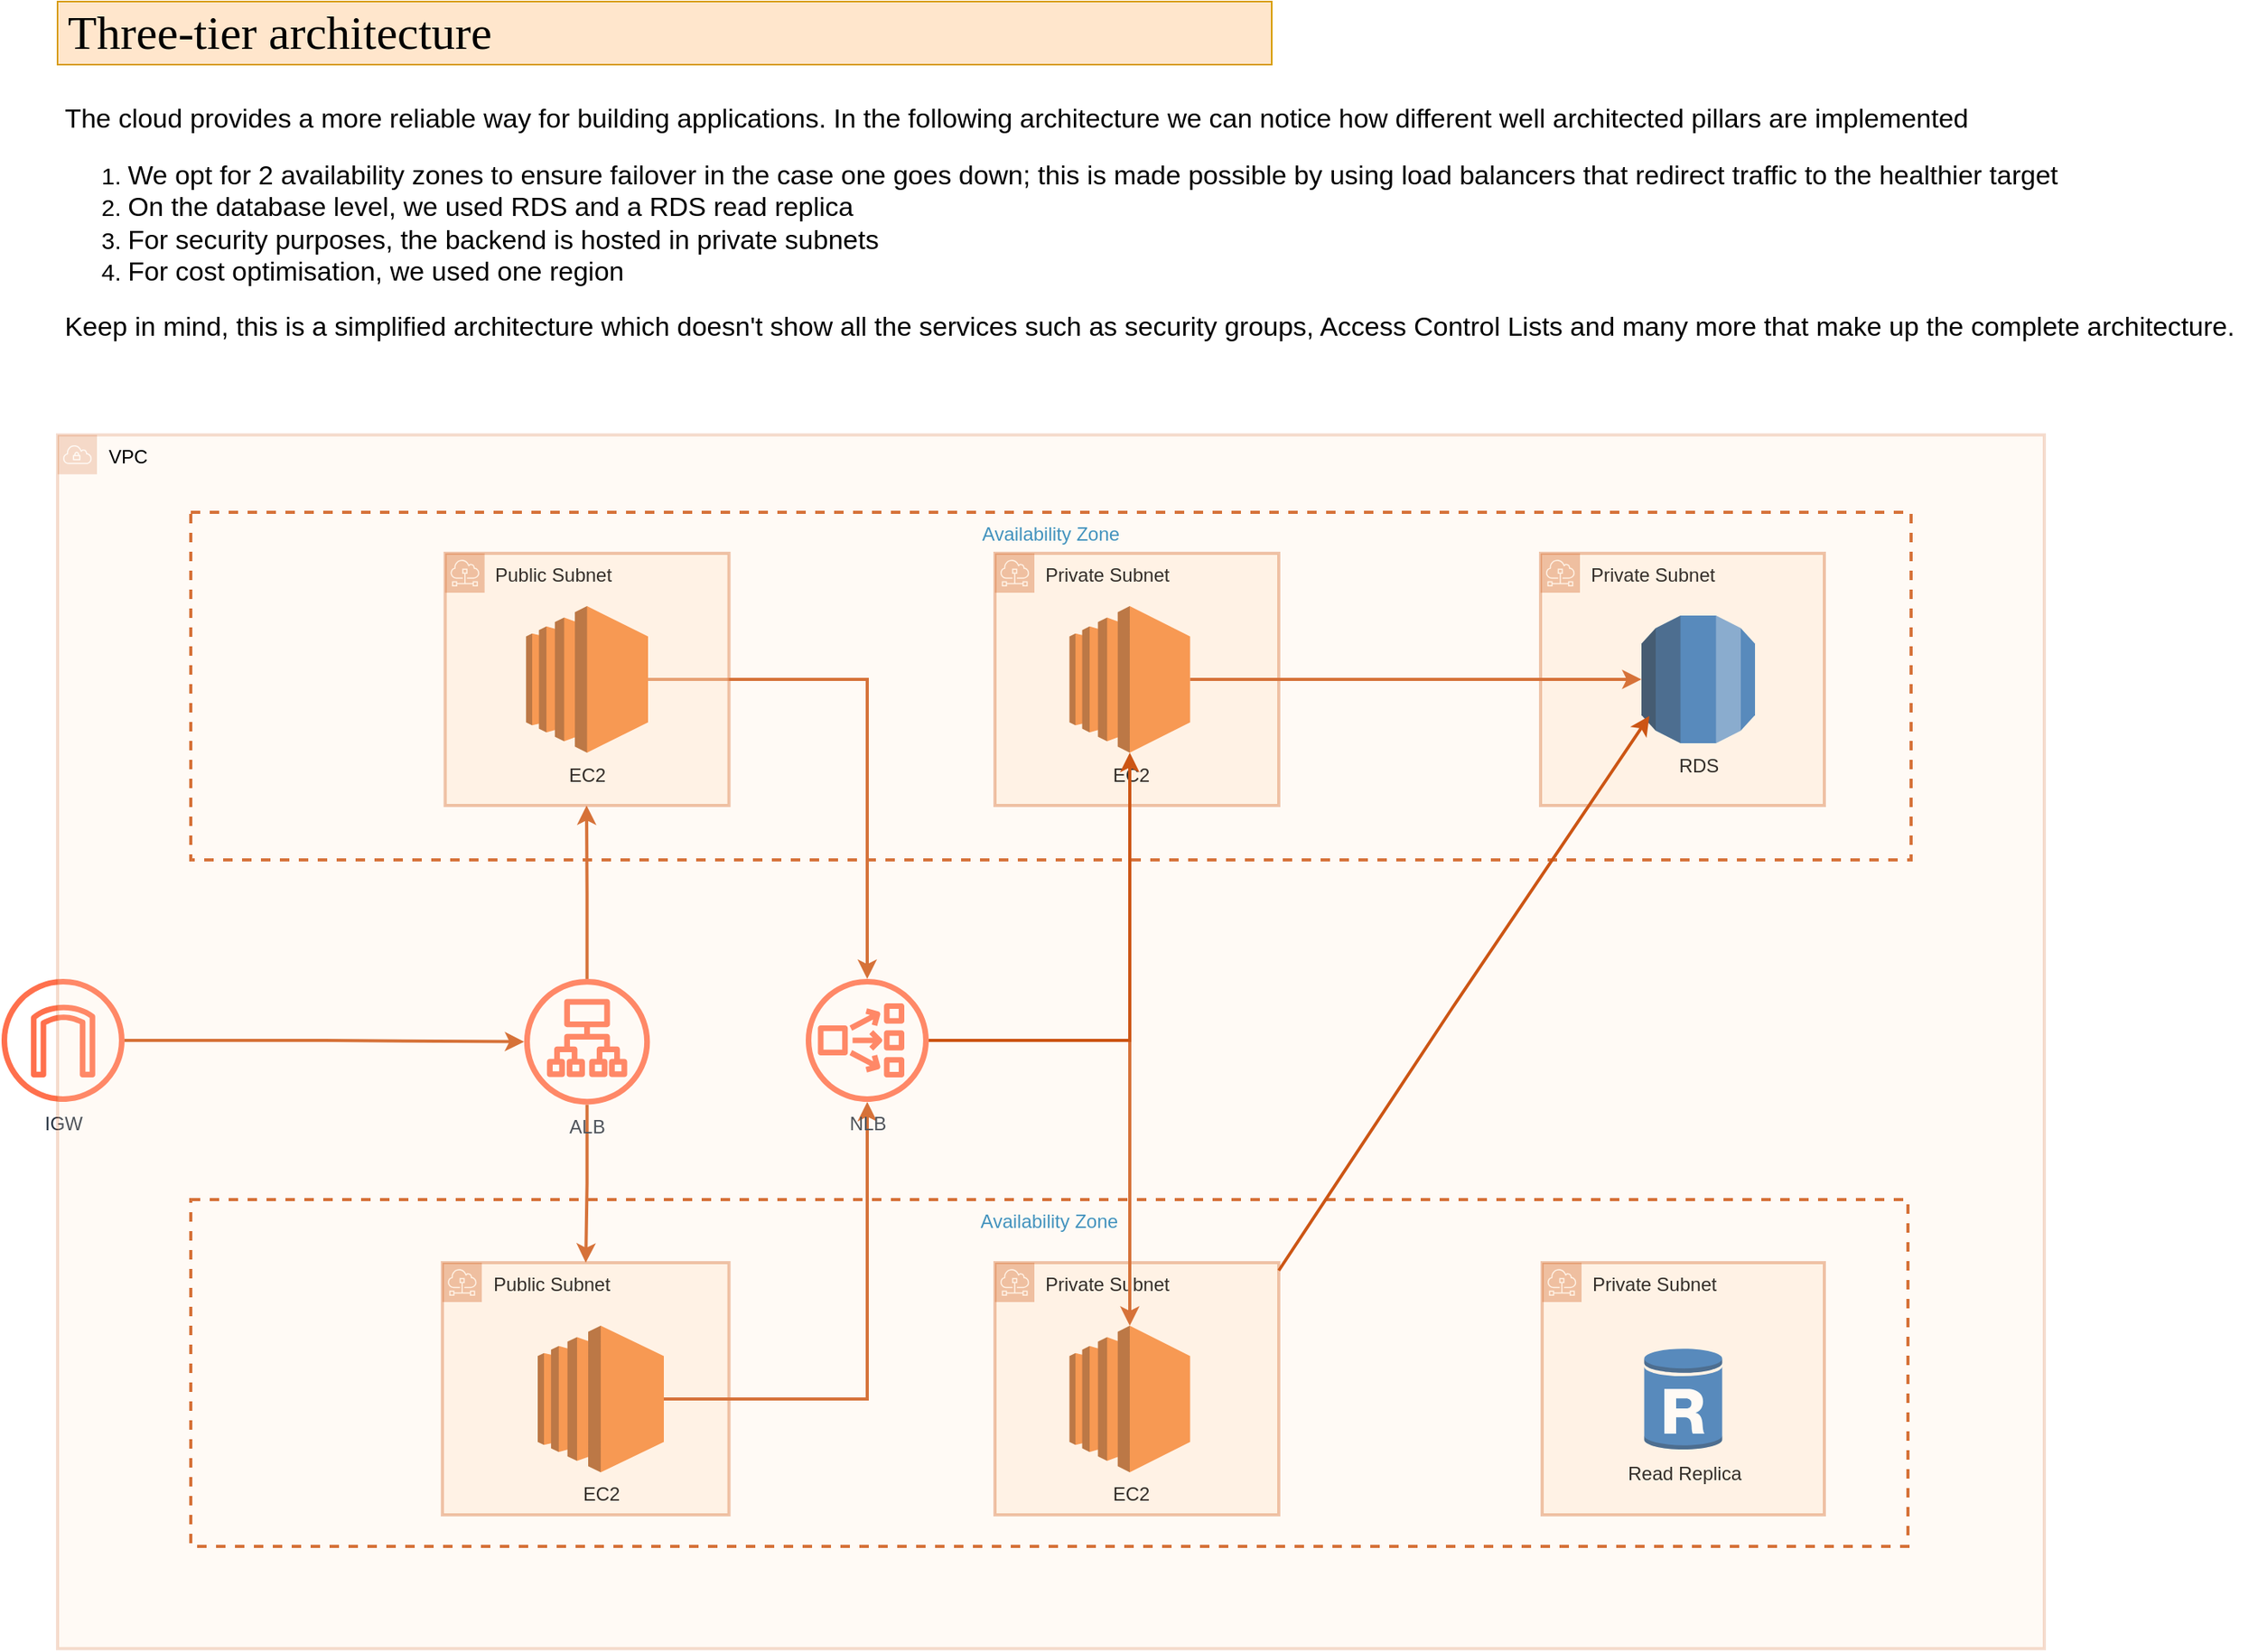 <mxfile version="27.0.2">
  <diagram name="Page-1" id="ldzm7Y-nWHicNAaMJIFn">
    <mxGraphModel dx="1377" dy="1181" grid="1" gridSize="10" guides="1" tooltips="1" connect="1" arrows="1" fold="1" page="1" pageScale="1" pageWidth="827" pageHeight="1169" math="0" shadow="0">
      <root>
        <mxCell id="0" />
        <mxCell id="1" parent="0" />
        <mxCell id="vjnEFEVDyO-W0rh-XOhO-59" style="edgeStyle=orthogonalEdgeStyle;rounded=0;orthogonalLoop=1;jettySize=auto;html=1;exitX=1;exitY=0.5;exitDx=0;exitDy=0;exitPerimeter=0;strokeWidth=2;strokeColor=light-dark(#cc5514, #EDEDED);" edge="1" parent="1" source="vjnEFEVDyO-W0rh-XOhO-6" target="vjnEFEVDyO-W0rh-XOhO-47">
          <mxGeometry relative="1" as="geometry" />
        </mxCell>
        <mxCell id="vjnEFEVDyO-W0rh-XOhO-3" value="Public Subnet" style="sketch=0;outlineConnect=0;html=1;whiteSpace=wrap;fontSize=12;fontStyle=0;shape=mxgraph.aws4.group;grIcon=mxgraph.aws4.group_subnet;strokeColor=light-dark(#cc5514, #EDEDED);fillColor=#ffe6cc;verticalAlign=top;align=left;spacingLeft=30;dashed=0;opacity=40;strokeOpacity=100;fillOpacity=100;strokeWidth=2;" vertex="1" parent="1">
          <mxGeometry x="1361.32" y="390" width="180" height="160" as="geometry" />
        </mxCell>
        <mxCell id="vjnEFEVDyO-W0rh-XOhO-6" value="EC2" style="outlineConnect=0;dashed=0;verticalLabelPosition=bottom;verticalAlign=top;align=center;html=1;shape=mxgraph.aws3.ec2;fillColor=#F58534;gradientColor=none;strokeWidth=2;strokeColor=light-dark(#cc5514, #EDEDED);" vertex="1" parent="1">
          <mxGeometry x="1412.63" y="423.5" width="77.37" height="93" as="geometry" />
        </mxCell>
        <mxCell id="vjnEFEVDyO-W0rh-XOhO-8" value="Private Subnet" style="sketch=0;outlineConnect=0;html=1;whiteSpace=wrap;fontSize=12;fontStyle=0;shape=mxgraph.aws4.group;grIcon=mxgraph.aws4.group_subnet;strokeColor=light-dark(#cc5514, #EDEDED);fillColor=#ffe6cc;verticalAlign=top;align=left;spacingLeft=30;dashed=0;opacity=40;strokeWidth=2;" vertex="1" parent="1">
          <mxGeometry x="1710" y="390" width="180" height="160" as="geometry" />
        </mxCell>
        <mxCell id="vjnEFEVDyO-W0rh-XOhO-12" value="Private Subnet" style="sketch=0;outlineConnect=0;html=1;whiteSpace=wrap;fontSize=12;fontStyle=0;shape=mxgraph.aws4.group;grIcon=mxgraph.aws4.group_subnet;strokeColor=light-dark(#cc5514, #EDEDED);fillColor=#ffe6cc;verticalAlign=top;align=left;spacingLeft=30;dashed=0;fillStyle=auto;opacity=40;strokeWidth=2;" vertex="1" parent="1">
          <mxGeometry x="1710" y="840" width="180" height="160" as="geometry" />
        </mxCell>
        <mxCell id="vjnEFEVDyO-W0rh-XOhO-14" value="Private Subnet" style="sketch=0;outlineConnect=0;html=1;whiteSpace=wrap;fontSize=12;fontStyle=0;shape=mxgraph.aws4.group;grIcon=mxgraph.aws4.group_subnet;strokeColor=light-dark(#cc5514, #EDEDED);fillColor=#ffe6cc;verticalAlign=top;align=left;spacingLeft=30;dashed=0;opacity=40;strokeWidth=2;" vertex="1" parent="1">
          <mxGeometry x="2056" y="390" width="180" height="160" as="geometry" />
        </mxCell>
        <mxCell id="vjnEFEVDyO-W0rh-XOhO-16" value="Private Subnet" style="sketch=0;outlineConnect=0;html=1;whiteSpace=wrap;fontSize=12;fontStyle=0;shape=mxgraph.aws4.group;grIcon=mxgraph.aws4.group_subnet;strokeColor=light-dark(#cc5514, #EDEDED);fillColor=#ffe6cc;verticalAlign=top;align=left;spacingLeft=30;dashed=0;opacity=40;strokeWidth=2;" vertex="1" parent="1">
          <mxGeometry x="2057" y="840" width="179" height="160" as="geometry" />
        </mxCell>
        <mxCell id="vjnEFEVDyO-W0rh-XOhO-17" value="EC2" style="outlineConnect=0;dashed=0;verticalLabelPosition=bottom;verticalAlign=top;align=center;html=1;shape=mxgraph.aws3.ec2;fillColor=#F58534;gradientColor=none;strokeWidth=2;strokeColor=light-dark(#cc5514, #EDEDED);" vertex="1" parent="1">
          <mxGeometry x="1757.25" y="423.5" width="76.5" height="93" as="geometry" />
        </mxCell>
        <mxCell id="vjnEFEVDyO-W0rh-XOhO-18" value="EC2" style="outlineConnect=0;dashed=0;verticalLabelPosition=bottom;verticalAlign=top;align=center;html=1;shape=mxgraph.aws3.ec2;fillColor=#F58534;gradientColor=none;fillStyle=auto;strokeWidth=2;strokeColor=light-dark(#cc5514, #EDEDED);" vertex="1" parent="1">
          <mxGeometry x="1757.25" y="880" width="76.5" height="93" as="geometry" />
        </mxCell>
        <mxCell id="vjnEFEVDyO-W0rh-XOhO-22" value="RDS" style="outlineConnect=0;dashed=0;verticalLabelPosition=bottom;verticalAlign=top;align=center;html=1;shape=mxgraph.aws3.rds;fillColor=#2E73B8;gradientColor=none;strokeWidth=2;strokeColor=light-dark(#cc5514, #EDEDED);" vertex="1" parent="1">
          <mxGeometry x="2120" y="429.5" width="72" height="81" as="geometry" />
        </mxCell>
        <mxCell id="vjnEFEVDyO-W0rh-XOhO-32" value="Read Replica" style="outlineConnect=0;dashed=0;verticalLabelPosition=bottom;verticalAlign=top;align=center;html=1;shape=mxgraph.aws3.rds_db_instance_read_replica;fillColor=#2E73B8;gradientColor=none;strokeWidth=2;strokeColor=light-dark(#cc5514, #EDEDED);" vertex="1" parent="1">
          <mxGeometry x="2121.75" y="893.5" width="49.5" height="66" as="geometry" />
        </mxCell>
        <mxCell id="vjnEFEVDyO-W0rh-XOhO-35" value="Public Subnet" style="sketch=0;outlineConnect=0;html=1;whiteSpace=wrap;fontSize=12;fontStyle=0;shape=mxgraph.aws4.group;grIcon=mxgraph.aws4.group_subnet;strokeColor=light-dark(#cc5514, #EDEDED);fillColor=#ffe6cc;verticalAlign=top;align=left;spacingLeft=30;dashed=0;fillStyle=auto;opacity=40;strokeWidth=2;" vertex="1" parent="1">
          <mxGeometry x="1359.57" y="840" width="181.75" height="160" as="geometry" />
        </mxCell>
        <mxCell id="vjnEFEVDyO-W0rh-XOhO-60" style="edgeStyle=orthogonalEdgeStyle;rounded=0;orthogonalLoop=1;jettySize=auto;html=1;strokeWidth=2;strokeColor=light-dark(#cc5514, #EDEDED);" edge="1" parent="1" source="vjnEFEVDyO-W0rh-XOhO-36" target="vjnEFEVDyO-W0rh-XOhO-47">
          <mxGeometry relative="1" as="geometry" />
        </mxCell>
        <mxCell id="vjnEFEVDyO-W0rh-XOhO-36" value="EC2" style="outlineConnect=0;dashed=0;verticalLabelPosition=bottom;verticalAlign=top;align=center;html=1;shape=mxgraph.aws3.ec2;fillColor=#F58534;gradientColor=none;fillStyle=auto;strokeWidth=2;strokeColor=light-dark(#cc5514, #EDEDED);" vertex="1" parent="1">
          <mxGeometry x="1420" y="880" width="80" height="93" as="geometry" />
        </mxCell>
        <mxCell id="vjnEFEVDyO-W0rh-XOhO-45" value="IGW" style="sketch=0;outlineConnect=0;fontColor=#232F3E;gradientColor=none;fillColor=light-dark(#ff704d, #b17dff);strokeColor=light-dark(#cc5514, #EDEDED);dashed=0;verticalLabelPosition=bottom;verticalAlign=top;align=center;html=1;fontSize=12;fontStyle=0;aspect=fixed;pointerEvents=1;shape=mxgraph.aws4.internet_gateway;strokeWidth=2;" vertex="1" parent="1">
          <mxGeometry x="1080" y="660" width="78" height="78" as="geometry" />
        </mxCell>
        <mxCell id="vjnEFEVDyO-W0rh-XOhO-58" style="edgeStyle=orthogonalEdgeStyle;rounded=0;orthogonalLoop=1;jettySize=auto;html=1;strokeWidth=2;strokeColor=light-dark(#cc5514, #EDEDED);" edge="1" parent="1" source="vjnEFEVDyO-W0rh-XOhO-46" target="vjnEFEVDyO-W0rh-XOhO-35">
          <mxGeometry relative="1" as="geometry" />
        </mxCell>
        <mxCell id="vjnEFEVDyO-W0rh-XOhO-46" value="ALB" style="sketch=0;outlineConnect=0;fontColor=#232F3E;gradientColor=none;fillColor=light-dark(#ff704d, #b17dff);strokeColor=light-dark(#cc5514, #EDEDED);dashed=0;verticalLabelPosition=bottom;verticalAlign=top;align=center;html=1;fontSize=12;fontStyle=0;aspect=fixed;pointerEvents=1;shape=mxgraph.aws4.application_load_balancer;strokeWidth=2;" vertex="1" parent="1">
          <mxGeometry x="1411.44" y="660" width="79.75" height="79.75" as="geometry" />
        </mxCell>
        <mxCell id="vjnEFEVDyO-W0rh-XOhO-47" value="NLB" style="sketch=0;outlineConnect=0;fontColor=#232F3E;gradientColor=none;fillColor=light-dark(#FF704D,#B17DFF);strokeColor=light-dark(#cc5514, #EDEDED);dashed=0;verticalLabelPosition=bottom;verticalAlign=top;align=center;html=1;fontSize=12;fontStyle=0;aspect=fixed;pointerEvents=1;shape=mxgraph.aws4.network_load_balancer;strokeWidth=2;" vertex="1" parent="1">
          <mxGeometry x="1590" y="660" width="78" height="78" as="geometry" />
        </mxCell>
        <mxCell id="vjnEFEVDyO-W0rh-XOhO-51" style="edgeStyle=orthogonalEdgeStyle;rounded=0;orthogonalLoop=1;jettySize=auto;html=1;strokeWidth=2;strokeColor=light-dark(#cc5514, #EDEDED);" edge="1" parent="1" source="vjnEFEVDyO-W0rh-XOhO-45" target="vjnEFEVDyO-W0rh-XOhO-46">
          <mxGeometry relative="1" as="geometry" />
        </mxCell>
        <mxCell id="vjnEFEVDyO-W0rh-XOhO-44" value="Availability Zone" style="fillColor=none;strokeColor=light-dark(#cc5514, #EDEDED);dashed=1;verticalAlign=top;fontStyle=0;fontColor=#147EBA;whiteSpace=wrap;html=1;strokeWidth=2;" vertex="1" parent="1">
          <mxGeometry x="1200" y="800" width="1089" height="220" as="geometry" />
        </mxCell>
        <mxCell id="vjnEFEVDyO-W0rh-XOhO-43" value="Availability Zone" style="fillColor=none;strokeColor=light-dark(#cc5514, #EDEDED);dashed=1;verticalAlign=top;fontStyle=0;fontColor=#147EBA;whiteSpace=wrap;html=1;strokeWidth=2;" vertex="1" parent="1">
          <mxGeometry x="1200" y="364" width="1091" height="220.5" as="geometry" />
        </mxCell>
        <mxCell id="vjnEFEVDyO-W0rh-XOhO-57" style="edgeStyle=orthogonalEdgeStyle;rounded=0;orthogonalLoop=1;jettySize=auto;html=1;strokeColor=light-dark(#cc5514, #EDEDED);strokeWidth=2;" edge="1" parent="1" source="vjnEFEVDyO-W0rh-XOhO-46">
          <mxGeometry relative="1" as="geometry">
            <mxPoint x="1451" y="550" as="targetPoint" />
          </mxGeometry>
        </mxCell>
        <mxCell id="vjnEFEVDyO-W0rh-XOhO-62" style="edgeStyle=orthogonalEdgeStyle;rounded=0;orthogonalLoop=1;jettySize=auto;html=1;entryX=0.5;entryY=0;entryDx=0;entryDy=0;entryPerimeter=0;strokeColor=light-dark(#cc5514, #EDEDED);strokeWidth=2;" edge="1" parent="1" source="vjnEFEVDyO-W0rh-XOhO-47" target="vjnEFEVDyO-W0rh-XOhO-18">
          <mxGeometry relative="1" as="geometry" />
        </mxCell>
        <mxCell id="vjnEFEVDyO-W0rh-XOhO-64" style="edgeStyle=orthogonalEdgeStyle;rounded=0;orthogonalLoop=1;jettySize=auto;html=1;entryX=0;entryY=0.5;entryDx=0;entryDy=0;entryPerimeter=0;strokeColor=light-dark(#cc5514, #EDEDED);strokeWidth=2;" edge="1" parent="1" source="vjnEFEVDyO-W0rh-XOhO-17" target="vjnEFEVDyO-W0rh-XOhO-22">
          <mxGeometry relative="1" as="geometry" />
        </mxCell>
        <mxCell id="vjnEFEVDyO-W0rh-XOhO-42" value="VPC" style="sketch=0;outlineConnect=0;html=1;whiteSpace=wrap;fontSize=12;fontStyle=0;shape=mxgraph.aws4.group;grIcon=mxgraph.aws4.group_vpc;strokeColor=light-dark(#cc5514, #EDEDED);fillColor=#ffe6cc;verticalAlign=top;align=left;spacingLeft=30;dashed=0;opacity=20;shadow=0;strokeWidth=2;" vertex="1" parent="1">
          <mxGeometry x="1115.5" y="314.88" width="1260" height="770" as="geometry" />
        </mxCell>
        <mxCell id="vjnEFEVDyO-W0rh-XOhO-68" style="edgeStyle=orthogonalEdgeStyle;rounded=0;orthogonalLoop=1;jettySize=auto;html=1;entryX=0.5;entryY=1;entryDx=0;entryDy=0;entryPerimeter=0;strokeWidth=2;strokeColor=light-dark(#cc5514, #EDEDED);" edge="1" parent="1" source="vjnEFEVDyO-W0rh-XOhO-47" target="vjnEFEVDyO-W0rh-XOhO-17">
          <mxGeometry relative="1" as="geometry" />
        </mxCell>
        <mxCell id="vjnEFEVDyO-W0rh-XOhO-70" value="" style="endArrow=classic;html=1;rounded=0;entryX=0.75;entryY=0.214;entryDx=0;entryDy=0;entryPerimeter=0;strokeWidth=2;strokeColor=light-dark(#cc5514, #EDEDED);" edge="1" parent="1">
          <mxGeometry width="50" height="50" relative="1" as="geometry">
            <mxPoint x="1890" y="845" as="sourcePoint" />
            <mxPoint x="2125" y="493.28" as="targetPoint" />
            <Array as="points">
              <mxPoint x="2000" y="678.5" />
            </Array>
          </mxGeometry>
        </mxCell>
        <mxCell id="vjnEFEVDyO-W0rh-XOhO-71" value="Three-tier architecture" style="strokeWidth=1;shadow=0;dashed=0;align=center;html=1;shape=mxgraph.mockup.text.textBox;align=left;fontSize=30;spacingLeft=4;spacingTop=-3;whiteSpace=wrap;strokeColor=#d79b00;mainText=;fontFamily=Georgia;fillColor=#ffe6cc;" vertex="1" parent="1">
          <mxGeometry x="1115.5" y="40" width="770" height="40" as="geometry" />
        </mxCell>
        <mxCell id="vjnEFEVDyO-W0rh-XOhO-72" value="&lt;div style=&quot;text-align: left;&quot;&gt;&lt;span style=&quot;background-color: transparent; color: light-dark(rgb(0, 0, 0), rgb(255, 255, 255));&quot;&gt;&lt;font style=&quot;font-size: 17px;&quot;&gt;The cloud provides a more reliable way for building applications. In the following architecture we can notice how different well architected pillars are implemented&lt;/font&gt;&lt;/span&gt;&lt;/div&gt;&lt;div&gt;&lt;div style=&quot;text-align: left;&quot;&gt;&lt;ol&gt;&lt;li&gt;&lt;span style=&quot;background-color: transparent; color: light-dark(rgb(0, 0, 0), rgb(255, 255, 255));&quot;&gt;&lt;font style=&quot;font-size: 17px;&quot;&gt;We opt for 2 availability zones to ensure failover in the case one goes down; this is made possible by using load balancers that redirect traffic to the healthier target&lt;/font&gt;&lt;/span&gt;&lt;/li&gt;&lt;li&gt;&lt;font style=&quot;font-size: 17px;&quot;&gt;On the database level, we used RDS and a RDS read replica&lt;/font&gt;&lt;/li&gt;&lt;li&gt;&lt;font style=&quot;font-size: 17px;&quot;&gt;For security purposes, the backend is hosted in private subnets&lt;/font&gt;&lt;/li&gt;&lt;li&gt;&lt;font style=&quot;font-size: 17px;&quot;&gt;For cost optimisation, we used one region&lt;/font&gt;&lt;/li&gt;&lt;/ol&gt;&lt;span style=&quot;background-color: transparent; color: light-dark(rgb(0, 0, 0), rgb(255, 255, 255));&quot;&gt;&lt;font style=&quot;font-size: 17px;&quot;&gt;Keep in mind, this is a simplified architecture which doesn&#39;t show all the services such as security groups, Access Control Lists and many more that make up the complete architecture.&amp;nbsp;&lt;/font&gt;&lt;/span&gt;&lt;/div&gt;&lt;div&gt;&lt;br&gt;&lt;/div&gt;&lt;/div&gt;" style="text;html=1;align=center;verticalAlign=middle;resizable=0;points=[];autosize=1;strokeColor=none;fillColor=none;fontSize=15;" vertex="1" parent="1">
          <mxGeometry x="1110" y="100" width="1400" height="180" as="geometry" />
        </mxCell>
      </root>
    </mxGraphModel>
  </diagram>
</mxfile>
